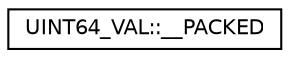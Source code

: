 digraph "Graphical Class Hierarchy"
{
  edge [fontname="Helvetica",fontsize="10",labelfontname="Helvetica",labelfontsize="10"];
  node [fontname="Helvetica",fontsize="10",shape=record];
  rankdir="LR";
  Node1 [label="UINT64_VAL::__PACKED",height=0.2,width=0.4,color="black", fillcolor="white", style="filled",URL="$struct_u_i_n_t64___v_a_l_1_1_____p_a_c_k_e_d.html"];
}
